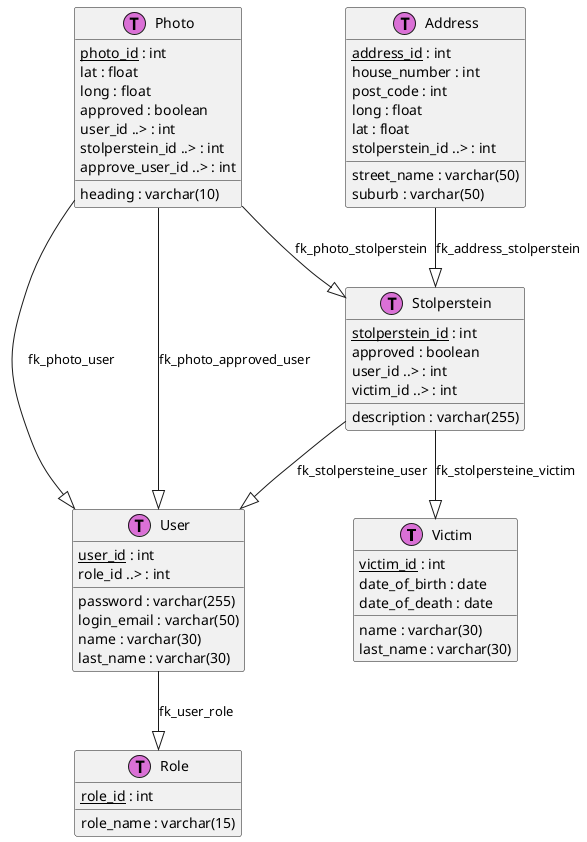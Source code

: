 @startuml

!define Table(name,desc) class name as "desc" << (T,orchid) >>
!define primary_key(x) <u>x</u>
!define foreign_key(x) x ..>

Table(Victim, "Victim") {
    primary_key(victim_id) : int
    name : varchar(30)
    last_name : varchar(30)
    date_of_birth : date
    date_of_death : date
}

Table(Role, "Role") {
    primary_key(role_id) : int
    role_name : varchar(15)
}

Table(User, "User") {
    primary_key(user_id) : int
    password : varchar(255)
    login_email : varchar(50)
    name : varchar(30)
    last_name : varchar(30)
    foreign_key(role_id) : int
}

Table(Stolperstein, "Stolperstein") {
    primary_key(stolperstein_id) : int
    description : varchar(255)
    approved : boolean
    foreign_key(user_id) : int
    foreign_key(victim_id) : int
}

Table(Address, "Address") {
    primary_key(address_id) : int
    street_name : varchar(50)
    house_number : int
    post_code : int
    suburb : varchar(50)
    long : float
    lat : float
    foreign_key(stolperstein_id) : int
}

Table(Photo, "Photo") {
    primary_key(photo_id) : int
    lat : float
    heading : varchar(10)
    long : float
    approved : boolean
    foreign_key(user_id) : int
    foreign_key(stolperstein_id) : int
    foreign_key(approve_user_id) : int
}

User --|> Role : fk_user_role
Stolperstein --|> User : fk_stolpersteine_user
Stolperstein --|> Victim : fk_stolpersteine_victim
Address --|> Stolperstein : fk_address_stolperstein
Photo --|> User : fk_photo_user
Photo --|> Stolperstein : fk_photo_stolperstein
Photo --|> User : fk_photo_approved_user

@enduml
